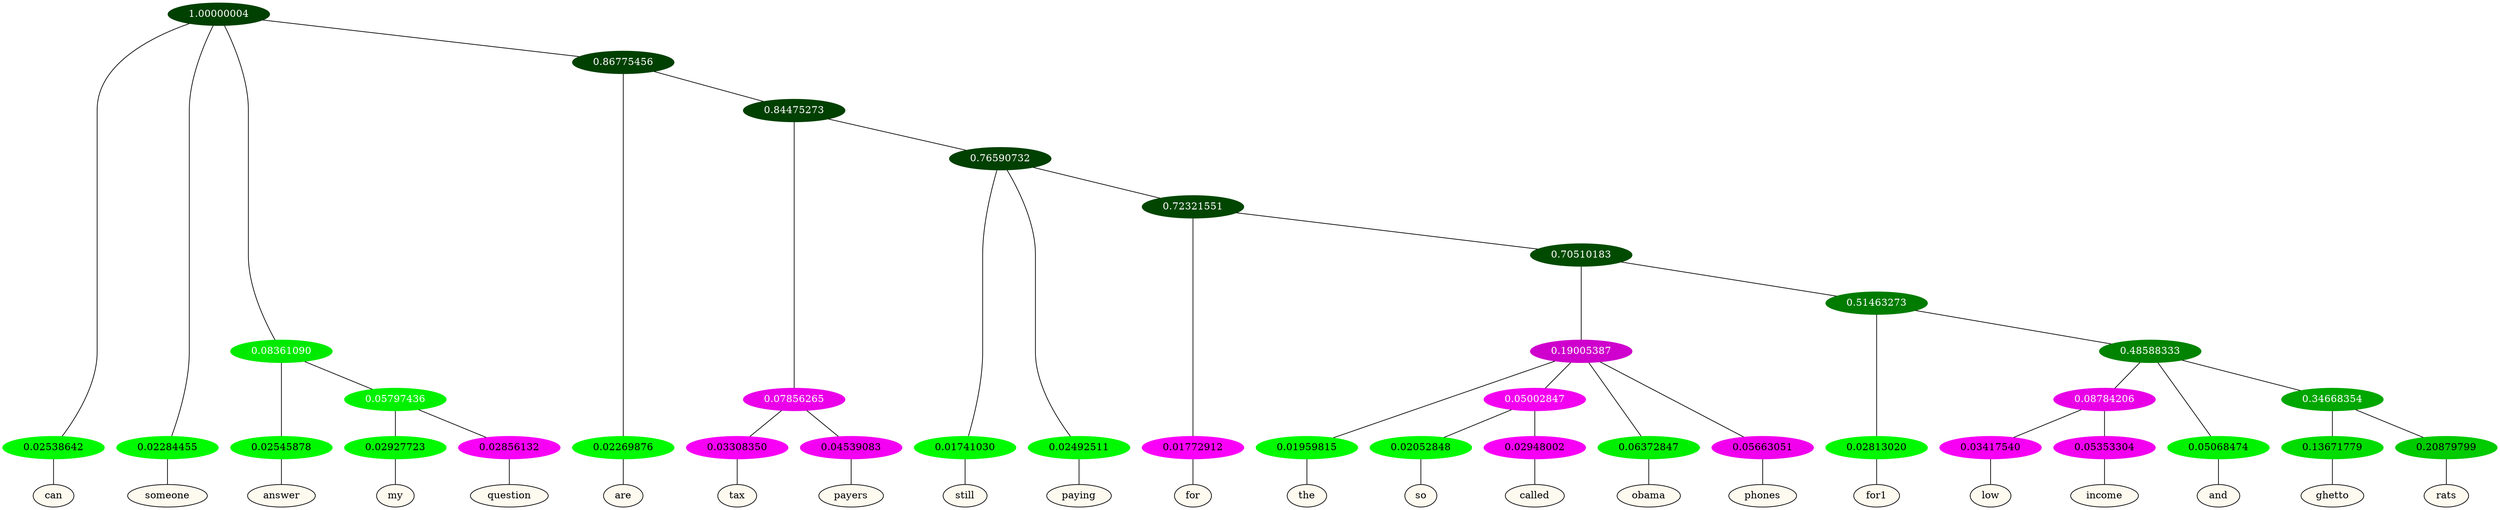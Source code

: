 graph {
	node [format=png height=0.15 nodesep=0.001 ordering=out overlap=prism overlap_scaling=0.01 ranksep=0.001 ratio=0.2 style=filled width=0.15]
	{
		rank=same
		a_w_1 [label=can color=black fillcolor=floralwhite style="filled,solid"]
		a_w_2 [label=someone color=black fillcolor=floralwhite style="filled,solid"]
		a_w_5 [label=answer color=black fillcolor=floralwhite style="filled,solid"]
		a_w_9 [label=my color=black fillcolor=floralwhite style="filled,solid"]
		a_w_10 [label=question color=black fillcolor=floralwhite style="filled,solid"]
		a_w_7 [label=are color=black fillcolor=floralwhite style="filled,solid"]
		a_w_13 [label=tax color=black fillcolor=floralwhite style="filled,solid"]
		a_w_14 [label=payers color=black fillcolor=floralwhite style="filled,solid"]
		a_w_15 [label=still color=black fillcolor=floralwhite style="filled,solid"]
		a_w_16 [label=paying color=black fillcolor=floralwhite style="filled,solid"]
		a_w_18 [label=for color=black fillcolor=floralwhite style="filled,solid"]
		a_w_22 [label=the color=black fillcolor=floralwhite style="filled,solid"]
		a_w_28 [label=so color=black fillcolor=floralwhite style="filled,solid"]
		a_w_29 [label=called color=black fillcolor=floralwhite style="filled,solid"]
		a_w_24 [label=obama color=black fillcolor=floralwhite style="filled,solid"]
		a_w_25 [label=phones color=black fillcolor=floralwhite style="filled,solid"]
		a_w_26 [label=for1 color=black fillcolor=floralwhite style="filled,solid"]
		a_w_33 [label=low color=black fillcolor=floralwhite style="filled,solid"]
		a_w_34 [label=income color=black fillcolor=floralwhite style="filled,solid"]
		a_w_31 [label=and color=black fillcolor=floralwhite style="filled,solid"]
		a_w_35 [label=ghetto color=black fillcolor=floralwhite style="filled,solid"]
		a_w_36 [label=rats color=black fillcolor=floralwhite style="filled,solid"]
	}
	a_n_1 -- a_w_1
	a_n_2 -- a_w_2
	a_n_5 -- a_w_5
	a_n_9 -- a_w_9
	a_n_10 -- a_w_10
	a_n_7 -- a_w_7
	a_n_13 -- a_w_13
	a_n_14 -- a_w_14
	a_n_15 -- a_w_15
	a_n_16 -- a_w_16
	a_n_18 -- a_w_18
	a_n_22 -- a_w_22
	a_n_28 -- a_w_28
	a_n_29 -- a_w_29
	a_n_24 -- a_w_24
	a_n_25 -- a_w_25
	a_n_26 -- a_w_26
	a_n_33 -- a_w_33
	a_n_34 -- a_w_34
	a_n_31 -- a_w_31
	a_n_35 -- a_w_35
	a_n_36 -- a_w_36
	{
		rank=same
		a_n_1 [label=0.02538642 color="0.334 1.000 0.975" fontcolor=black]
		a_n_2 [label=0.02284455 color="0.334 1.000 0.977" fontcolor=black]
		a_n_5 [label=0.02545878 color="0.334 1.000 0.975" fontcolor=black]
		a_n_9 [label=0.02927723 color="0.334 1.000 0.971" fontcolor=black]
		a_n_10 [label=0.02856132 color="0.835 1.000 0.971" fontcolor=black]
		a_n_7 [label=0.02269876 color="0.334 1.000 0.977" fontcolor=black]
		a_n_13 [label=0.03308350 color="0.835 1.000 0.967" fontcolor=black]
		a_n_14 [label=0.04539083 color="0.835 1.000 0.955" fontcolor=black]
		a_n_15 [label=0.01741030 color="0.334 1.000 0.983" fontcolor=black]
		a_n_16 [label=0.02492511 color="0.334 1.000 0.975" fontcolor=black]
		a_n_18 [label=0.01772912 color="0.835 1.000 0.982" fontcolor=black]
		a_n_22 [label=0.01959815 color="0.334 1.000 0.980" fontcolor=black]
		a_n_28 [label=0.02052848 color="0.334 1.000 0.979" fontcolor=black]
		a_n_29 [label=0.02948002 color="0.835 1.000 0.971" fontcolor=black]
		a_n_24 [label=0.06372847 color="0.334 1.000 0.936" fontcolor=black]
		a_n_25 [label=0.05663051 color="0.835 1.000 0.943" fontcolor=black]
		a_n_26 [label=0.02813020 color="0.334 1.000 0.972" fontcolor=black]
		a_n_33 [label=0.03417540 color="0.835 1.000 0.966" fontcolor=black]
		a_n_34 [label=0.05353304 color="0.835 1.000 0.946" fontcolor=black]
		a_n_31 [label=0.05068474 color="0.334 1.000 0.949" fontcolor=black]
		a_n_35 [label=0.13671779 color="0.334 1.000 0.863" fontcolor=black]
		a_n_36 [label=0.20879799 color="0.334 1.000 0.791" fontcolor=black]
	}
	a_n_0 [label=1.00000004 color="0.334 1.000 0.250" fontcolor=grey99]
	a_n_0 -- a_n_1
	a_n_0 -- a_n_2
	a_n_3 [label=0.08361090 color="0.334 1.000 0.916" fontcolor=grey99]
	a_n_0 -- a_n_3
	a_n_4 [label=0.86775456 color="0.334 1.000 0.250" fontcolor=grey99]
	a_n_0 -- a_n_4
	a_n_3 -- a_n_5
	a_n_6 [label=0.05797436 color="0.334 1.000 0.942" fontcolor=grey99]
	a_n_3 -- a_n_6
	a_n_4 -- a_n_7
	a_n_8 [label=0.84475273 color="0.334 1.000 0.250" fontcolor=grey99]
	a_n_4 -- a_n_8
	a_n_6 -- a_n_9
	a_n_6 -- a_n_10
	a_n_11 [label=0.07856265 color="0.835 1.000 0.921" fontcolor=grey99]
	a_n_8 -- a_n_11
	a_n_12 [label=0.76590732 color="0.334 1.000 0.250" fontcolor=grey99]
	a_n_8 -- a_n_12
	a_n_11 -- a_n_13
	a_n_11 -- a_n_14
	a_n_12 -- a_n_15
	a_n_12 -- a_n_16
	a_n_17 [label=0.72321551 color="0.334 1.000 0.277" fontcolor=grey99]
	a_n_12 -- a_n_17
	a_n_17 -- a_n_18
	a_n_19 [label=0.70510183 color="0.334 1.000 0.295" fontcolor=grey99]
	a_n_17 -- a_n_19
	a_n_20 [label=0.19005387 color="0.835 1.000 0.810" fontcolor=grey99]
	a_n_19 -- a_n_20
	a_n_21 [label=0.51463273 color="0.334 1.000 0.485" fontcolor=grey99]
	a_n_19 -- a_n_21
	a_n_20 -- a_n_22
	a_n_23 [label=0.05002847 color="0.835 1.000 0.950" fontcolor=grey99]
	a_n_20 -- a_n_23
	a_n_20 -- a_n_24
	a_n_20 -- a_n_25
	a_n_21 -- a_n_26
	a_n_27 [label=0.48588333 color="0.334 1.000 0.514" fontcolor=grey99]
	a_n_21 -- a_n_27
	a_n_23 -- a_n_28
	a_n_23 -- a_n_29
	a_n_30 [label=0.08784206 color="0.835 1.000 0.912" fontcolor=grey99]
	a_n_27 -- a_n_30
	a_n_27 -- a_n_31
	a_n_32 [label=0.34668354 color="0.334 1.000 0.653" fontcolor=grey99]
	a_n_27 -- a_n_32
	a_n_30 -- a_n_33
	a_n_30 -- a_n_34
	a_n_32 -- a_n_35
	a_n_32 -- a_n_36
}
